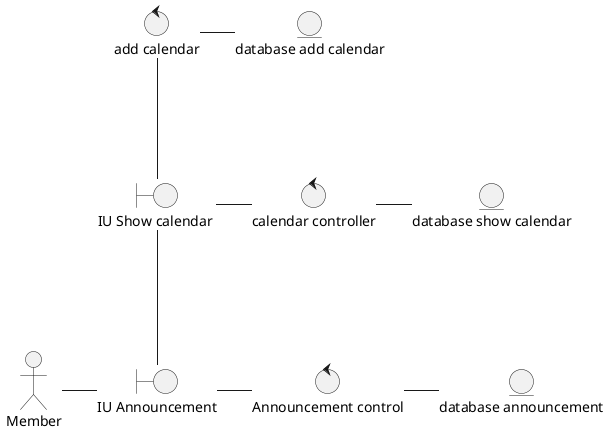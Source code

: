 @startuml uc2_Show_announcement
:Member: as actor
boundary "IU Announcement" as view
boundary "IU Show calendar " as showCalendarView
control "calendar controller" as controller
control "Announcement control" as control
control "add calendar" as controller2
entity "database show calendar" as database
entity "database announcement" as database2
entity "database add calendar" as database3

'Connection
actor -r-- view
view -r-- control
control -r-- database2
view --u- showCalendarView
showCalendarView --r- controller
controller --r- database
showCalendarView --u- controller2
controller2 --r- database3
@enduml